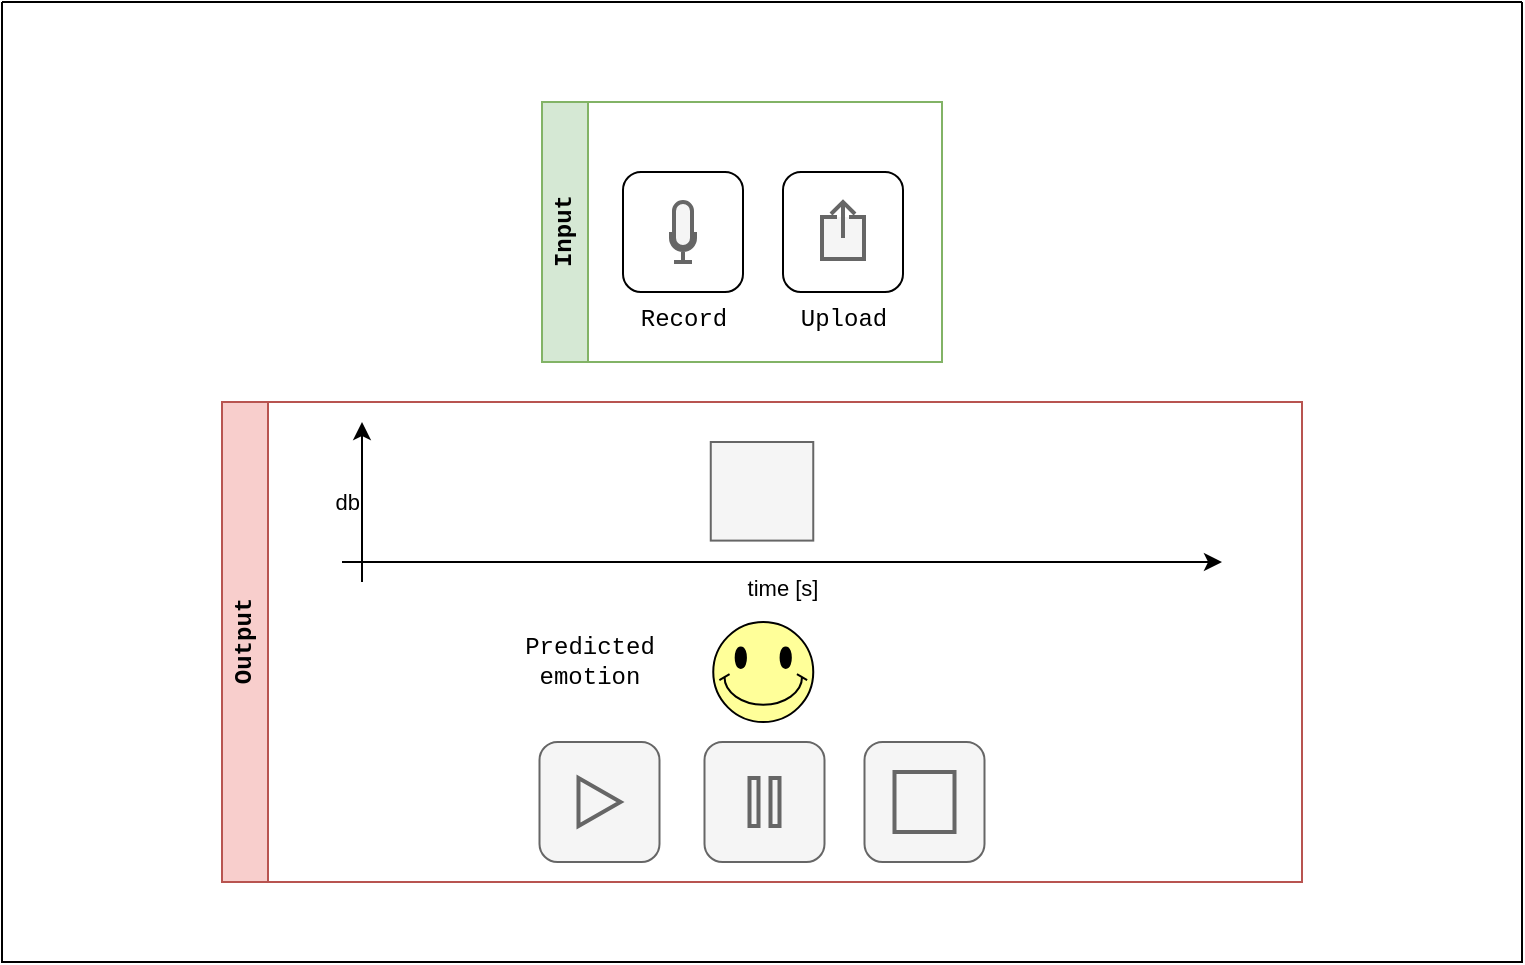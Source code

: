 <mxfile version="26.0.16">
  <diagram name="Page-1" id="ZtpXn_3OC25vfcU9S52g">
    <mxGraphModel dx="1050" dy="625" grid="1" gridSize="10" guides="1" tooltips="1" connect="1" arrows="1" fold="1" page="1" pageScale="1" pageWidth="850" pageHeight="1100" math="0" shadow="0">
      <root>
        <mxCell id="0" />
        <mxCell id="1" parent="0" />
        <mxCell id="HBgGU01eQXYD7v216FIt-1" value="" style="swimlane;startSize=0;" vertex="1" parent="1">
          <mxGeometry x="30" y="80" width="760" height="480" as="geometry" />
        </mxCell>
        <mxCell id="HBgGU01eQXYD7v216FIt-14" value="Input" style="swimlane;horizontal=0;whiteSpace=wrap;html=1;fontFamily=Courier New;fillColor=#d5e8d4;strokeColor=#82b366;" vertex="1" parent="HBgGU01eQXYD7v216FIt-1">
          <mxGeometry x="270" y="50" width="200" height="130" as="geometry" />
        </mxCell>
        <mxCell id="HBgGU01eQXYD7v216FIt-12" value="" style="group;fontFamily=Courier New;" vertex="1" connectable="0" parent="HBgGU01eQXYD7v216FIt-14">
          <mxGeometry x="40.5" y="35" width="60" height="60" as="geometry" />
        </mxCell>
        <mxCell id="HBgGU01eQXYD7v216FIt-5" value="Record" style="rounded=1;whiteSpace=wrap;html=1;labelPosition=center;verticalLabelPosition=bottom;align=center;verticalAlign=top;fontFamily=Courier New;" vertex="1" parent="HBgGU01eQXYD7v216FIt-12">
          <mxGeometry width="60" height="60" as="geometry" />
        </mxCell>
        <mxCell id="HBgGU01eQXYD7v216FIt-2" value="" style="html=1;verticalLabelPosition=bottom;align=center;labelBackgroundColor=#ffffff;verticalAlign=top;strokeWidth=2;strokeColor=#666666;shadow=0;dashed=0;shape=mxgraph.ios7.icons.microphone;fillColor=#f5f5f5;fontColor=#333333;" vertex="1" parent="HBgGU01eQXYD7v216FIt-12">
          <mxGeometry x="24" y="15" width="12" height="30" as="geometry" />
        </mxCell>
        <mxCell id="HBgGU01eQXYD7v216FIt-13" value="" style="group;" vertex="1" connectable="0" parent="HBgGU01eQXYD7v216FIt-14">
          <mxGeometry x="120.5" y="35" width="60" height="60" as="geometry" />
        </mxCell>
        <mxCell id="HBgGU01eQXYD7v216FIt-6" value="Upload" style="rounded=1;whiteSpace=wrap;html=1;labelPosition=center;verticalLabelPosition=bottom;align=center;verticalAlign=top;fontFamily=Courier New;" vertex="1" parent="HBgGU01eQXYD7v216FIt-13">
          <mxGeometry width="60" height="60" as="geometry" />
        </mxCell>
        <mxCell id="HBgGU01eQXYD7v216FIt-4" value="" style="html=1;verticalLabelPosition=bottom;align=center;labelBackgroundColor=#ffffff;verticalAlign=top;strokeWidth=2;strokeColor=#666666;shadow=0;dashed=0;shape=mxgraph.ios7.icons.share;fillColor=#f5f5f5;fontColor=#333333;" vertex="1" parent="HBgGU01eQXYD7v216FIt-13">
          <mxGeometry x="19.5" y="15" width="21" height="28.5" as="geometry" />
        </mxCell>
        <mxCell id="HBgGU01eQXYD7v216FIt-26" value="Output" style="swimlane;horizontal=0;whiteSpace=wrap;html=1;fontFamily=Courier New;fillColor=#f8cecc;strokeColor=#b85450;" vertex="1" parent="HBgGU01eQXYD7v216FIt-1">
          <mxGeometry x="110" y="200" width="540" height="240" as="geometry" />
        </mxCell>
        <mxCell id="HBgGU01eQXYD7v216FIt-10" value="" style="group;" vertex="1" connectable="0" parent="HBgGU01eQXYD7v216FIt-26">
          <mxGeometry x="241.25" y="170" width="60" height="60" as="geometry" />
        </mxCell>
        <mxCell id="HBgGU01eQXYD7v216FIt-8" value="" style="rounded=1;whiteSpace=wrap;html=1;fillColor=#f5f5f5;fontColor=#333333;strokeColor=#666666;" vertex="1" parent="HBgGU01eQXYD7v216FIt-10">
          <mxGeometry width="60" height="60" as="geometry" />
        </mxCell>
        <mxCell id="HBgGU01eQXYD7v216FIt-9" value="" style="html=1;verticalLabelPosition=bottom;align=center;labelBackgroundColor=#ffffff;verticalAlign=top;strokeWidth=2;strokeColor=#666666;shadow=0;dashed=0;shape=mxgraph.ios7.icons.pause;pointerEvents=1;fillColor=#f5f5f5;fontColor=#333333;" vertex="1" parent="HBgGU01eQXYD7v216FIt-10">
          <mxGeometry x="22.5" y="18" width="15" height="24" as="geometry" />
        </mxCell>
        <mxCell id="HBgGU01eQXYD7v216FIt-11" value="" style="group;" vertex="1" connectable="0" parent="HBgGU01eQXYD7v216FIt-26">
          <mxGeometry x="158.75" y="170" width="60" height="60" as="geometry" />
        </mxCell>
        <mxCell id="HBgGU01eQXYD7v216FIt-7" value="" style="rounded=1;whiteSpace=wrap;html=1;fillColor=#f5f5f5;fontColor=#333333;strokeColor=#666666;" vertex="1" parent="HBgGU01eQXYD7v216FIt-11">
          <mxGeometry width="60" height="60" as="geometry" />
        </mxCell>
        <mxCell id="HBgGU01eQXYD7v216FIt-3" value="" style="html=1;verticalLabelPosition=bottom;align=center;labelBackgroundColor=#ffffff;verticalAlign=top;strokeWidth=2;strokeColor=#666666;shadow=0;dashed=0;shape=mxgraph.ios7.icons.play;fillColor=#f5f5f5;fontColor=#333333;" vertex="1" parent="HBgGU01eQXYD7v216FIt-11">
          <mxGeometry x="19.5" y="18" width="21" height="24" as="geometry" />
        </mxCell>
        <mxCell id="HBgGU01eQXYD7v216FIt-15" value="" style="group;" vertex="1" connectable="0" parent="HBgGU01eQXYD7v216FIt-26">
          <mxGeometry x="321.25" y="170" width="60" height="60" as="geometry" />
        </mxCell>
        <mxCell id="HBgGU01eQXYD7v216FIt-16" value="" style="rounded=1;whiteSpace=wrap;html=1;fillColor=#f5f5f5;fontColor=#333333;strokeColor=#666666;" vertex="1" parent="HBgGU01eQXYD7v216FIt-15">
          <mxGeometry width="60" height="60" as="geometry" />
        </mxCell>
        <mxCell id="HBgGU01eQXYD7v216FIt-18" value="" style="whiteSpace=wrap;html=1;aspect=fixed;fillColor=#f5f5f5;fontColor=#333333;strokeColor=#666666;strokeWidth=2;" vertex="1" parent="HBgGU01eQXYD7v216FIt-15">
          <mxGeometry x="15" y="15" width="30" height="30" as="geometry" />
        </mxCell>
        <mxCell id="HBgGU01eQXYD7v216FIt-27" value="" style="points=[];aspect=fixed;html=1;align=center;shadow=0;dashed=0;fillColor=#f5f5f5;strokeColor=#666666;shape=mxgraph.alibaba_cloud.vms_voice_messaging_service;fontColor=#333333;" vertex="1" parent="HBgGU01eQXYD7v216FIt-26">
          <mxGeometry x="244.38" y="20" width="51.25" height="49.3" as="geometry" />
        </mxCell>
        <mxCell id="HBgGU01eQXYD7v216FIt-28" value="time [s]" style="endArrow=classic;html=1;rounded=0;labelPosition=center;verticalLabelPosition=bottom;align=center;verticalAlign=top;" edge="1" parent="HBgGU01eQXYD7v216FIt-26">
          <mxGeometry width="50" height="50" relative="1" as="geometry">
            <mxPoint x="60" y="80" as="sourcePoint" />
            <mxPoint x="500" y="80" as="targetPoint" />
          </mxGeometry>
        </mxCell>
        <mxCell id="HBgGU01eQXYD7v216FIt-29" value="db" style="endArrow=classic;html=1;rounded=0;labelPosition=left;verticalLabelPosition=middle;align=right;verticalAlign=middle;" edge="1" parent="HBgGU01eQXYD7v216FIt-26">
          <mxGeometry width="50" height="50" relative="1" as="geometry">
            <mxPoint x="70" y="90" as="sourcePoint" />
            <mxPoint x="70" y="10" as="targetPoint" />
          </mxGeometry>
        </mxCell>
        <mxCell id="HBgGU01eQXYD7v216FIt-33" value="" style="verticalLabelPosition=bottom;verticalAlign=top;html=1;shape=mxgraph.basic.smiley;fillColor=#FFFF99;" vertex="1" parent="HBgGU01eQXYD7v216FIt-26">
          <mxGeometry x="245.63" y="110" width="50" height="50" as="geometry" />
        </mxCell>
        <mxCell id="HBgGU01eQXYD7v216FIt-34" value="&lt;font&gt;Predicted emotion&lt;/font&gt;" style="text;html=1;align=center;verticalAlign=middle;whiteSpace=wrap;rounded=0;fontFamily=Courier New;" vertex="1" parent="HBgGU01eQXYD7v216FIt-26">
          <mxGeometry x="154.38" y="115" width="60" height="30" as="geometry" />
        </mxCell>
      </root>
    </mxGraphModel>
  </diagram>
</mxfile>
